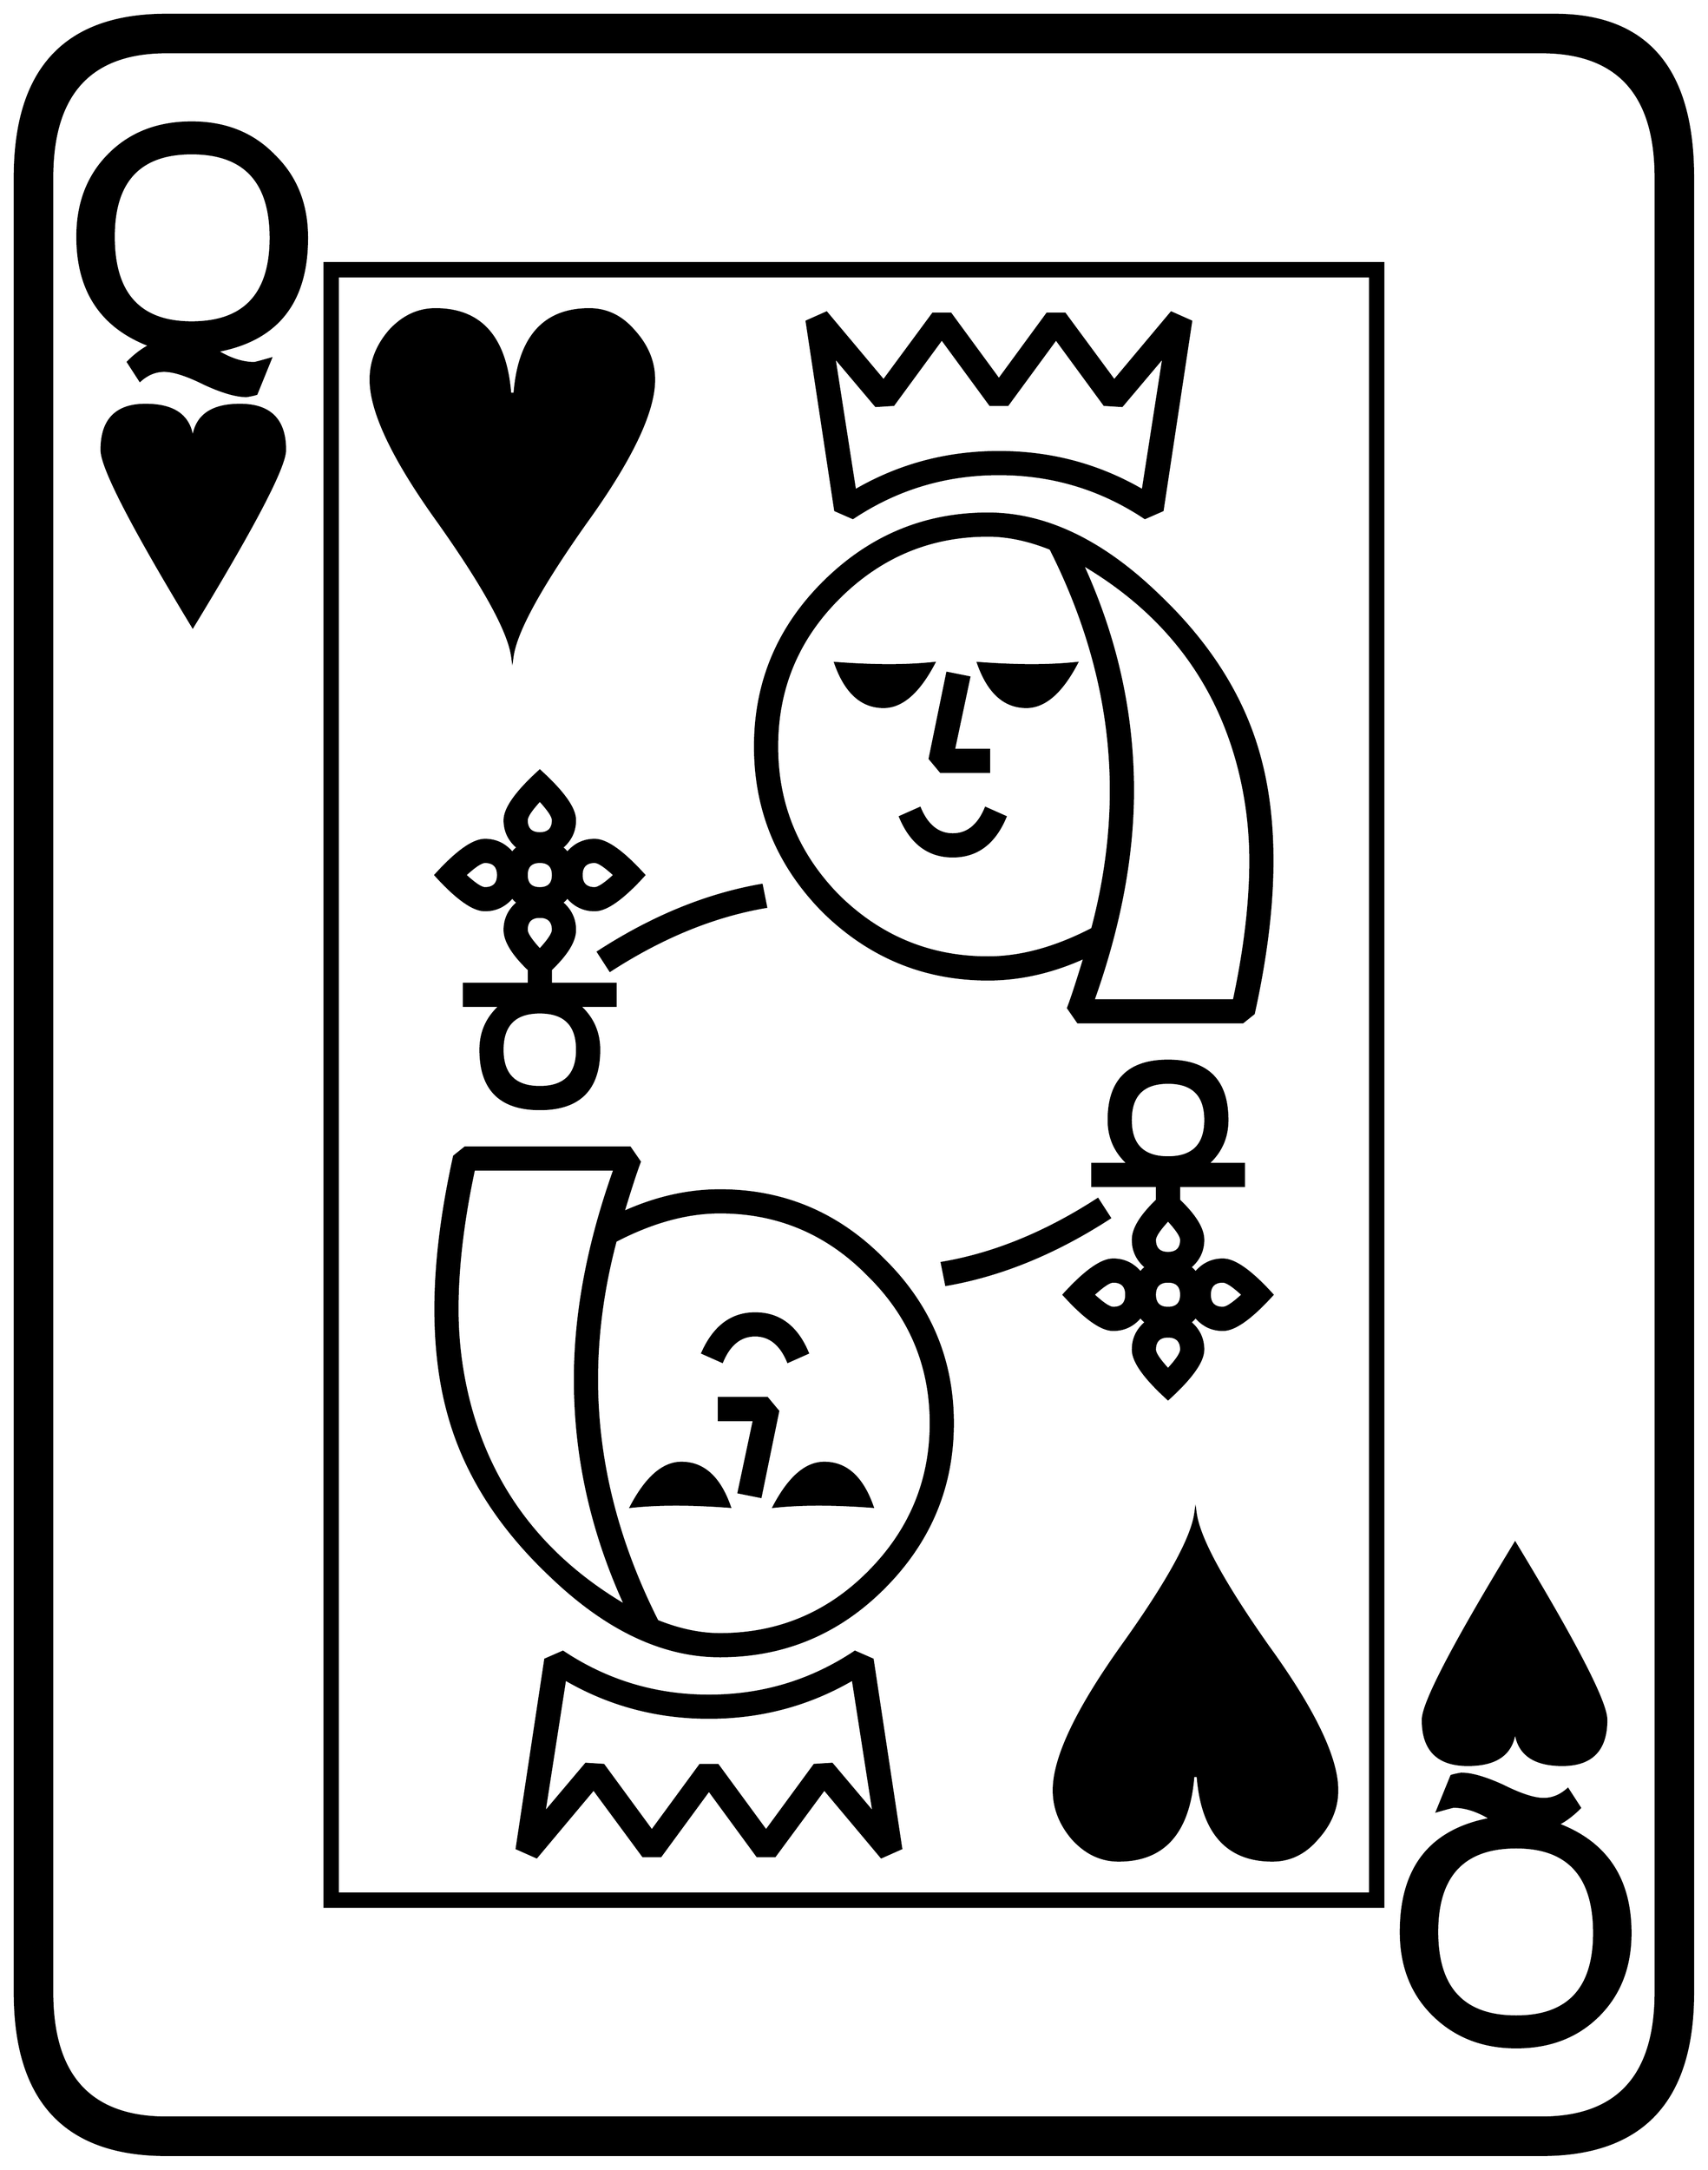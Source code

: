 


\begin{tikzpicture}[y=0.80pt, x=0.80pt, yscale=-1.0, xscale=1.0, inner sep=0pt, outer sep=0pt]
\begin{scope}[shift={(100.0,1706.0)},nonzero rule]
  \path[draw=.,fill=.,line width=1.600pt] (1578.0,244.0) .. controls
    (1578.0,342.667) and (1532.0,392.0) .. (1440.0,392.0) --
    (188.0,392.0) .. controls (96.0,392.0) and (50.0,342.667) ..
    (50.0,244.0) -- (50.0,-1408.0) .. controls (50.0,-1506.667)
    and (96.0,-1556.0) .. (188.0,-1556.0) -- (1452.0,-1556.0) ..
    controls (1536.0,-1556.0) and (1578.0,-1506.667) ..
    (1578.0,-1408.0) -- (1578.0,244.0) -- cycle(1544.0,244.0) --
    (1544.0,-1408.0) .. controls (1544.0,-1484.0) and
    (1509.333,-1522.0) .. (1440.0,-1522.0) -- (188.0,-1522.0) ..
    controls (118.667,-1522.0) and (84.0,-1484.0) ..
    (84.0,-1408.0) -- (84.0,244.0) .. controls (84.0,320.0) and
    (118.667,358.0) .. (188.0,358.0) -- (1440.0,358.0) .. controls
    (1509.333,358.0) and (1544.0,320.0) .. (1544.0,244.0) --
    cycle(316.0,-1353.0) .. controls (316.0,-1294.333) and
    (288.667,-1260.0) .. (234.0,-1250.0) .. controls
    (246.0,-1242.667) and (257.333,-1239.0) .. (268.0,-1239.0) ..
    controls (268.667,-1239.0) and (273.667,-1240.333) ..
    (283.0,-1243.0) -- (270.0,-1211.0) .. controls
    (268.0,-1210.333) and (265.0,-1209.667) .. (261.0,-1209.0) ..
    controls (251.667,-1209.0) and (239.0,-1212.667) ..
    (223.0,-1220.0) .. controls (207.0,-1228.0) and
    (194.667,-1232.0) .. (186.0,-1232.0) .. controls
    (178.0,-1232.0) and (170.667,-1229.0) .. (164.0,-1223.0) --
    (153.0,-1240.0) .. controls (159.667,-1246.667) and
    (166.333,-1251.667) .. (173.0,-1255.0) .. controls
    (129.0,-1271.667) and (107.0,-1304.667) .. (107.0,-1354.0) ..
    controls (107.0,-1384.667) and (116.667,-1409.667) ..
    (136.0,-1429.0) .. controls (155.333,-1448.333) and
    (180.333,-1458.0) .. (211.0,-1458.0) .. controls
    (241.667,-1458.0) and (266.667,-1448.0) .. (286.0,-1428.0) ..
    controls (306.0,-1408.667) and (316.0,-1383.667) ..
    (316.0,-1353.0) -- cycle(1499.0,-4.0) .. controls
    (1499.0,23.333) and (1485.667,37.0) .. (1459.0,37.0) .. controls
    (1430.333,37.0) and (1416.0,24.667) .. (1416.0,0.0) .. controls
    (1416.0,24.667) and (1401.667,37.0) .. (1373.0,37.0) .. controls
    (1345.667,37.0) and (1332.0,23.333) .. (1332.0,-4.0) .. controls
    (1332.0,-19.333) and (1360.0,-73.0) .. (1416.0,-165.0) ..
    controls (1471.333,-73.667) and (1499.0,-20.0) .. (1499.0,-4.0)
    -- cycle(1296.0,166.0) -- (332.0,166.0) -- (332.0,-1330.0)
    -- (1296.0,-1330.0) -- (1296.0,166.0) --
    cycle(296.0,-1160.0) .. controls (296.0,-1144.667) and
    (268.0,-1091.0) .. (212.0,-999.0) .. controls
    (156.667,-1090.333) and (129.0,-1144.0) .. (129.0,-1160.0) ..
    controls (129.0,-1187.333) and (142.333,-1201.0) ..
    (169.0,-1201.0) .. controls (197.667,-1201.0) and
    (212.0,-1188.667) .. (212.0,-1164.0) .. controls
    (212.0,-1188.667) and (226.333,-1201.0) .. (255.0,-1201.0) ..
    controls (282.333,-1201.0) and (296.0,-1187.333) ..
    (296.0,-1160.0) -- cycle(1521.0,190.0) .. controls
    (1521.0,220.667) and (1511.333,245.667) .. (1492.0,265.0) ..
    controls (1472.667,284.333) and (1447.667,294.0) .. (1417.0,294.0)
    .. controls (1386.333,294.0) and (1361.0,284.0) ..
    (1341.0,264.0) .. controls (1321.667,244.667) and (1312.0,219.667)
    .. (1312.0,189.0) .. controls (1312.0,130.333) and
    (1339.333,96.0) .. (1394.0,86.0) .. controls (1382.0,78.667) and
    (1370.667,75.0) .. (1360.0,75.0) .. controls (1359.333,75.0) and
    (1354.333,76.333) .. (1345.0,79.0) -- (1358.0,47.0) .. controls
    (1360.0,46.333) and (1363.0,45.667) .. (1367.0,45.0) .. controls
    (1376.333,45.0) and (1389.0,48.667) .. (1405.0,56.0) .. controls
    (1421.0,64.0) and (1433.333,68.0) .. (1442.0,68.0) .. controls
    (1450.0,68.0) and (1457.333,65.0) .. (1464.0,59.0) --
    (1475.0,76.0) .. controls (1468.333,82.667) and (1461.667,87.667) ..
    (1455.0,91.0) .. controls (1499.0,107.667) and (1521.0,140.667)
    .. (1521.0,190.0) -- cycle(283.0,-1353.0) .. controls
    (283.0,-1404.333) and (259.0,-1430.0) .. (211.0,-1430.0) ..
    controls (163.667,-1430.0) and (140.0,-1404.667) ..
    (140.0,-1354.0) .. controls (140.0,-1302.0) and
    (163.667,-1276.0) .. (211.0,-1276.0) .. controls
    (259.0,-1276.0) and (283.0,-1301.667) .. (283.0,-1353.0) --
    cycle(1284.0,154.0) -- (1284.0,-1318.0) -- (344.0,-1318.0)
    -- (344.0,154.0) -- (1284.0,154.0) -- cycle(1488.0,190.0) ..
    controls (1488.0,138.0) and (1464.333,112.0) .. (1417.0,112.0)
    .. controls (1369.0,112.0) and (1345.0,137.667) ..
    (1345.0,189.0) .. controls (1345.0,240.333) and (1369.0,266.0)
    .. (1417.0,266.0) .. controls (1464.333,266.0) and
    (1488.0,240.667) .. (1488.0,190.0) -- cycle(1121.0,-1277.0) --
    (1095.0,-1105.0) -- (1079.0,-1098.0) .. controls
    (1039.0,-1124.667) and (994.667,-1138.0) .. (946.0,-1138.0) ..
    controls (897.333,-1138.0) and (853.0,-1124.667) ..
    (813.0,-1098.0) -- (797.0,-1105.0) -- (771.0,-1277.0) --
    (789.0,-1285.0) -- (841.0,-1223.0) -- (886.0,-1284.0) --
    (902.0,-1284.0) -- (946.0,-1224.0) -- (990.0,-1284.0) --
    (1006.0,-1284.0) -- (1051.0,-1223.0) -- (1103.0,-1285.0) --
    (1121.0,-1277.0) -- cycle(1195.0,-786.0) .. controls
    (1195.0,-744.667) and (1189.333,-698.333) .. (1178.0,-647.0) --
    (1168.0,-639.0) -- (1018.0,-639.0) -- (1009.0,-652.0) ..
    controls (1012.333,-660.667) and (1017.333,-676.0) ..
    (1024.0,-698.0) .. controls (994.667,-684.667) and
    (965.333,-678.0) .. (936.0,-678.0) .. controls (878.0,-678.0)
    and (828.0,-698.667) .. (786.0,-740.0) .. controls
    (744.667,-782.0) and (724.0,-832.0) .. (724.0,-890.0) ..
    controls (724.0,-948.0) and (744.667,-997.667) ..
    (786.0,-1039.0) .. controls (828.0,-1081.0) and
    (878.0,-1102.0) .. (936.0,-1102.0) .. controls
    (988.0,-1102.0) and (1039.333,-1077.667) .. (1090.0,-1029.0) ..
    controls (1137.333,-984.333) and (1168.333,-935.333) ..
    (1183.0,-882.0) .. controls (1191.0,-853.333) and
    (1195.0,-821.333) .. (1195.0,-786.0) -- cycle(632.0,-1224.0)
    .. controls (632.0,-1194.667) and (611.333,-1151.333) ..
    (570.0,-1094.0) .. controls (528.0,-1034.667) and
    (505.667,-993.667) .. (503.0,-971.0) .. controls (500.333,-993.667)
    and (478.0,-1034.667) .. (436.0,-1094.0) .. controls
    (394.667,-1151.333) and (374.0,-1194.667) .. (374.0,-1224.0) ..
    controls (374.0,-1240.0) and (379.667,-1254.667) ..
    (391.0,-1268.0) .. controls (403.0,-1281.333) and
    (417.0,-1288.0) .. (433.0,-1288.0) .. controls
    (474.333,-1288.0) and (497.0,-1262.333) .. (501.0,-1211.0) --
    (505.0,-1211.0) .. controls (509.0,-1262.333) and
    (531.667,-1288.0) .. (573.0,-1288.0) .. controls
    (589.0,-1288.0) and (602.667,-1281.333) .. (614.0,-1268.0) ..
    controls (626.0,-1254.667) and (632.0,-1240.0) ..
    (632.0,-1224.0) -- cycle(1195.0,-391.0) .. controls
    (1175.667,-369.667) and (1160.667,-359.0) .. (1150.0,-359.0) ..
    controls (1140.0,-359.0) and (1131.667,-363.0) ..
    (1125.0,-371.0) .. controls (1123.667,-369.0) and
    (1122.0,-367.333) .. (1120.0,-366.0) .. controls
    (1128.0,-359.333) and (1132.0,-351.0) .. (1132.0,-341.0) ..
    controls (1132.0,-330.333) and (1121.333,-315.333) ..
    (1100.0,-296.0) .. controls (1078.667,-315.333) and
    (1068.0,-330.333) .. (1068.0,-341.0) .. controls
    (1068.0,-351.0) and (1072.0,-359.333) .. (1080.0,-366.0) ..
    controls (1078.0,-367.333) and (1076.333,-369.0) ..
    (1075.0,-371.0) .. controls (1068.333,-363.0) and
    (1060.0,-359.0) .. (1050.0,-359.0) .. controls
    (1039.333,-359.0) and (1024.333,-369.667) .. (1005.0,-391.0) ..
    controls (1024.333,-412.333) and (1039.333,-423.0) ..
    (1050.0,-423.0) .. controls (1060.0,-423.0) and
    (1068.333,-419.0) .. (1075.0,-411.0) .. controls
    (1076.333,-413.0) and (1078.0,-414.667) .. (1080.0,-416.0) ..
    controls (1072.0,-422.667) and (1068.0,-431.0) ..
    (1068.0,-441.0) .. controls (1068.0,-451.0) and
    (1075.333,-463.0) .. (1090.0,-477.0) -- (1090.0,-490.0) --
    (1031.0,-490.0) -- (1031.0,-510.0) -- (1064.0,-510.0) ..
    controls (1052.0,-520.667) and (1046.0,-534.0) ..
    (1046.0,-550.0) .. controls (1046.0,-586.0) and
    (1064.0,-604.0) .. (1100.0,-604.0) .. controls
    (1136.0,-604.0) and (1154.0,-586.0) .. (1154.0,-550.0) ..
    controls (1154.0,-534.0) and (1148.0,-520.667) ..
    (1136.0,-510.0) -- (1169.0,-510.0) -- (1169.0,-490.0) --
    (1110.0,-490.0) -- (1110.0,-477.0) .. controls
    (1124.667,-463.0) and (1132.0,-451.0) .. (1132.0,-441.0) ..
    controls (1132.0,-431.0) and (1128.0,-422.667) ..
    (1120.0,-416.0) .. controls (1122.0,-414.667) and
    (1123.667,-413.0) .. (1125.0,-411.0) .. controls
    (1131.667,-419.0) and (1140.0,-423.0) .. (1150.0,-423.0) ..
    controls (1160.667,-423.0) and (1175.667,-412.333) ..
    (1195.0,-391.0) -- cycle(1047.0,-461.0) .. controls
    (997.667,-429.0) and (948.0,-408.667) .. (898.0,-400.0) --
    (894.0,-420.0) .. controls (941.333,-428.0) and (988.667,-447.333)
    .. (1036.0,-478.0) -- (1047.0,-461.0) -- cycle(734.0,-744.0)
    .. controls (686.667,-736.0) and (639.333,-716.667) ..
    (592.0,-686.0) -- (581.0,-703.0) .. controls (630.333,-735.0)
    and (680.0,-755.333) .. (730.0,-764.0) -- (734.0,-744.0) --
    cycle(623.0,-773.0) .. controls (603.667,-751.667) and
    (588.667,-741.0) .. (578.0,-741.0) .. controls (568.0,-741.0)
    and (559.667,-745.0) .. (553.0,-753.0) .. controls
    (551.667,-751.0) and (550.0,-749.333) .. (548.0,-748.0) ..
    controls (556.0,-741.333) and (560.0,-733.0) .. (560.0,-723.0)
    .. controls (560.0,-713.0) and (552.667,-701.0) ..
    (538.0,-687.0) -- (538.0,-674.0) -- (597.0,-674.0) --
    (597.0,-654.0) -- (564.0,-654.0) .. controls (576.0,-643.333)
    and (582.0,-630.0) .. (582.0,-614.0) .. controls
    (582.0,-578.0) and (564.0,-560.0) .. (528.0,-560.0) ..
    controls (492.0,-560.0) and (474.0,-578.0) .. (474.0,-614.0)
    .. controls (474.0,-630.0) and (480.0,-643.333) ..
    (492.0,-654.0) -- (459.0,-654.0) -- (459.0,-674.0) --
    (518.0,-674.0) -- (518.0,-687.0) .. controls (503.333,-701.0)
    and (496.0,-713.0) .. (496.0,-723.0) .. controls
    (496.0,-733.0) and (500.0,-741.333) .. (508.0,-748.0) ..
    controls (506.0,-749.333) and (504.333,-751.0) .. (503.0,-753.0)
    .. controls (496.333,-745.0) and (488.0,-741.0) ..
    (478.0,-741.0) .. controls (467.333,-741.0) and (452.333,-751.667)
    .. (433.0,-773.0) .. controls (452.333,-794.333) and
    (467.333,-805.0) .. (478.0,-805.0) .. controls (488.0,-805.0)
    and (496.333,-801.0) .. (503.0,-793.0) .. controls
    (504.333,-795.0) and (506.0,-796.667) .. (508.0,-798.0) ..
    controls (500.0,-804.667) and (496.0,-813.0) .. (496.0,-823.0)
    .. controls (496.0,-833.667) and (506.667,-848.667) ..
    (528.0,-868.0) .. controls (549.333,-848.667) and (560.0,-833.667)
    .. (560.0,-823.0) .. controls (560.0,-813.0) and
    (556.0,-804.667) .. (548.0,-798.0) .. controls (550.0,-796.667)
    and (551.667,-795.0) .. (553.0,-793.0) .. controls
    (559.667,-801.0) and (568.0,-805.0) .. (578.0,-805.0) ..
    controls (588.667,-805.0) and (603.667,-794.333) .. (623.0,-773.0)
    -- cycle(1254.0,60.0) .. controls (1254.0,76.0) and
    (1248.0,90.667) .. (1236.0,104.0) .. controls (1224.667,117.333)
    and (1211.0,124.0) .. (1195.0,124.0) .. controls
    (1153.667,124.0) and (1131.0,98.333) .. (1127.0,47.0) --
    (1123.0,47.0) .. controls (1119.0,98.333) and (1096.333,124.0)
    .. (1055.0,124.0) .. controls (1039.0,124.0) and
    (1025.0,117.333) .. (1013.0,104.0) .. controls (1001.667,90.667)
    and (996.0,76.0) .. (996.0,60.0) .. controls (996.0,30.667)
    and (1016.667,-13.0) .. (1058.0,-71.0) .. controls
    (1100.0,-129.667) and (1122.333,-170.333) .. (1125.0,-193.0) ..
    controls (1127.667,-170.333) and (1149.667,-129.667) ..
    (1191.0,-71.0) .. controls (1233.0,-13.0) and (1254.0,30.667)
    .. (1254.0,60.0) -- cycle(904.0,-274.0) .. controls
    (904.0,-216.0) and (883.0,-166.0) .. (841.0,-124.0) ..
    controls (799.667,-82.667) and (750.0,-62.0) .. (692.0,-62.0) ..
    controls (640.0,-62.0) and (588.667,-86.333) .. (538.0,-135.0)
    .. controls (490.667,-179.667) and (459.667,-228.667) ..
    (445.0,-282.0) .. controls (437.0,-310.667) and (433.0,-342.667)
    .. (433.0,-378.0) .. controls (433.0,-419.333) and
    (438.667,-465.667) .. (450.0,-517.0) -- (460.0,-525.0) --
    (610.0,-525.0) -- (619.0,-512.0) .. controls (615.667,-503.333)
    and (610.667,-488.0) .. (604.0,-466.0) .. controls
    (633.333,-479.333) and (662.667,-486.0) .. (692.0,-486.0) ..
    controls (750.0,-486.0) and (799.667,-465.0) .. (841.0,-423.0)
    .. controls (883.0,-381.667) and (904.0,-332.0) ..
    (904.0,-274.0) -- cycle(857.0,113.0) -- (839.0,121.0) --
    (787.0,59.0) -- (742.0,120.0) -- (726.0,120.0) --
    (682.0,60.0) -- (638.0,120.0) -- (622.0,120.0) --
    (577.0,59.0) -- (525.0,121.0) -- (507.0,113.0) --
    (533.0,-59.0) -- (549.0,-66.0) .. controls (589.0,-39.333) and
    (633.333,-26.0) .. (682.0,-26.0) .. controls (730.667,-26.0) and
    (775.0,-39.333) .. (815.0,-66.0) -- (831.0,-59.0) --
    (857.0,113.0) -- cycle(1096.0,-1245.0) -- (1058.0,-1200.0)
    -- (1042.0,-1201.0) -- (998.0,-1261.0) -- (954.0,-1201.0) --
    (938.0,-1201.0) -- (894.0,-1261.0) -- (850.0,-1201.0) --
    (834.0,-1200.0) -- (796.0,-1245.0) -- (815.0,-1123.0) ..
    controls (855.0,-1146.333) and (898.667,-1158.0) ..
    (946.0,-1158.0) .. controls (993.333,-1158.0) and
    (1037.0,-1146.333) .. (1077.0,-1123.0) -- (1096.0,-1245.0) --
    cycle(1175.0,-786.0) .. controls (1175.0,-816.667) and
    (1171.0,-846.667) .. (1163.0,-876.0) .. controls
    (1141.667,-953.333) and (1094.667,-1013.333) .. (1022.0,-1056.0) ..
    controls (1052.667,-989.333) and (1068.0,-920.667) ..
    (1068.0,-850.0) .. controls (1068.0,-790.0) and
    (1056.0,-726.333) .. (1032.0,-659.0) -- (1160.0,-659.0) ..
    controls (1170.0,-705.667) and (1175.0,-748.0) ..
    (1175.0,-786.0) -- cycle(1048.0,-850.0) .. controls
    (1048.0,-924.0) and (1029.667,-997.333) .. (993.0,-1070.0) ..
    controls (973.0,-1078.0) and (954.0,-1082.0) ..
    (936.0,-1082.0) .. controls (883.333,-1082.0) and
    (838.0,-1063.0) .. (800.0,-1025.0) .. controls
    (762.667,-987.667) and (744.0,-942.667) .. (744.0,-890.0) ..
    controls (744.0,-837.333) and (762.667,-792.0) .. (800.0,-754.0)
    .. controls (838.0,-716.667) and (883.333,-698.0) ..
    (936.0,-698.0) .. controls (966.0,-698.0) and (997.667,-706.667)
    .. (1031.0,-724.0) .. controls (1042.333,-766.667) and
    (1048.0,-808.667) .. (1048.0,-850.0) -- cycle(1134.0,-550.0)
    .. controls (1134.0,-572.667) and (1122.667,-584.0) ..
    (1100.0,-584.0) .. controls (1077.333,-584.0) and
    (1066.0,-572.667) .. (1066.0,-550.0) .. controls
    (1066.0,-527.333) and (1077.333,-516.0) .. (1100.0,-516.0) ..
    controls (1122.667,-516.0) and (1134.0,-527.333) ..
    (1134.0,-550.0) -- cycle(1112.0,-441.0) .. controls
    (1112.0,-444.333) and (1108.0,-450.333) .. (1100.0,-459.0) ..
    controls (1092.0,-450.333) and (1088.0,-444.333) ..
    (1088.0,-441.0) .. controls (1088.0,-433.0) and
    (1092.0,-429.0) .. (1100.0,-429.0) .. controls
    (1108.0,-429.0) and (1112.0,-433.0) .. (1112.0,-441.0) --
    cycle(1168.0,-391.0) .. controls (1159.333,-399.0) and
    (1153.333,-403.0) .. (1150.0,-403.0) .. controls
    (1142.0,-403.0) and (1138.0,-399.0) .. (1138.0,-391.0) ..
    controls (1138.0,-383.0) and (1142.0,-379.0) ..
    (1150.0,-379.0) .. controls (1153.333,-379.0) and
    (1159.333,-383.0) .. (1168.0,-391.0) -- cycle(1112.0,-391.0)
    .. controls (1112.0,-399.0) and (1108.0,-403.0) ..
    (1100.0,-403.0) .. controls (1092.0,-403.0) and
    (1088.0,-399.0) .. (1088.0,-391.0) .. controls
    (1088.0,-383.0) and (1092.0,-379.0) .. (1100.0,-379.0) ..
    controls (1108.0,-379.0) and (1112.0,-383.0) ..
    (1112.0,-391.0) -- cycle(1062.0,-391.0) .. controls
    (1062.0,-399.0) and (1058.0,-403.0) .. (1050.0,-403.0) ..
    controls (1046.667,-403.0) and (1040.667,-399.0) ..
    (1032.0,-391.0) .. controls (1040.667,-383.0) and
    (1046.667,-379.0) .. (1050.0,-379.0) .. controls
    (1058.0,-379.0) and (1062.0,-383.0) .. (1062.0,-391.0) --
    cycle(1112.0,-341.0) .. controls (1112.0,-349.0) and
    (1108.0,-353.0) .. (1100.0,-353.0) .. controls
    (1092.0,-353.0) and (1088.0,-349.0) .. (1088.0,-341.0) ..
    controls (1088.0,-337.667) and (1092.0,-331.667) ..
    (1100.0,-323.0) .. controls (1108.0,-331.667) and
    (1112.0,-337.667) .. (1112.0,-341.0) -- cycle(540.0,-823.0) ..
    controls (540.0,-826.333) and (536.0,-832.333) .. (528.0,-841.0)
    .. controls (520.0,-832.333) and (516.0,-826.333) ..
    (516.0,-823.0) .. controls (516.0,-815.0) and (520.0,-811.0)
    .. (528.0,-811.0) .. controls (536.0,-811.0) and
    (540.0,-815.0) .. (540.0,-823.0) -- cycle(596.0,-773.0) ..
    controls (587.333,-781.0) and (581.333,-785.0) .. (578.0,-785.0)
    .. controls (570.0,-785.0) and (566.0,-781.0) ..
    (566.0,-773.0) .. controls (566.0,-765.0) and (570.0,-761.0)
    .. (578.0,-761.0) .. controls (581.333,-761.0) and
    (587.333,-765.0) .. (596.0,-773.0) -- cycle(540.0,-773.0) ..
    controls (540.0,-781.0) and (536.0,-785.0) .. (528.0,-785.0)
    .. controls (520.0,-785.0) and (516.0,-781.0) ..
    (516.0,-773.0) .. controls (516.0,-765.0) and (520.0,-761.0)
    .. (528.0,-761.0) .. controls (536.0,-761.0) and
    (540.0,-765.0) .. (540.0,-773.0) -- cycle(490.0,-773.0) ..
    controls (490.0,-781.0) and (486.0,-785.0) .. (478.0,-785.0)
    .. controls (474.667,-785.0) and (468.667,-781.0) ..
    (460.0,-773.0) .. controls (468.667,-765.0) and (474.667,-761.0)
    .. (478.0,-761.0) .. controls (486.0,-761.0) and
    (490.0,-765.0) .. (490.0,-773.0) -- cycle(540.0,-723.0) ..
    controls (540.0,-731.0) and (536.0,-735.0) .. (528.0,-735.0)
    .. controls (520.0,-735.0) and (516.0,-731.0) ..
    (516.0,-723.0) .. controls (516.0,-719.667) and (520.0,-713.667)
    .. (528.0,-705.0) .. controls (536.0,-713.667) and
    (540.0,-719.667) .. (540.0,-723.0) -- cycle(562.0,-614.0) ..
    controls (562.0,-636.667) and (550.667,-648.0) .. (528.0,-648.0)
    .. controls (505.333,-648.0) and (494.0,-636.667) ..
    (494.0,-614.0) .. controls (494.0,-591.333) and (505.333,-580.0)
    .. (528.0,-580.0) .. controls (550.667,-580.0) and
    (562.0,-591.333) .. (562.0,-614.0) -- cycle(884.0,-274.0) ..
    controls (884.0,-326.667) and (865.0,-371.667) .. (827.0,-409.0)
    .. controls (789.667,-447.0) and (744.667,-466.0) ..
    (692.0,-466.0) .. controls (662.0,-466.0) and (630.333,-457.333)
    .. (597.0,-440.0) .. controls (585.667,-397.333) and
    (580.0,-355.333) .. (580.0,-314.0) .. controls (580.0,-240.0)
    and (598.333,-166.667) .. (635.0,-94.0) .. controls
    (655.0,-86.0) and (674.0,-82.0) .. (692.0,-82.0) .. controls
    (744.667,-82.0) and (789.667,-100.667) .. (827.0,-138.0) ..
    controls (865.0,-176.0) and (884.0,-221.333) .. (884.0,-274.0)
    -- cycle(606.0,-108.0) .. controls (575.333,-174.667) and
    (560.0,-243.333) .. (560.0,-314.0) .. controls (560.0,-374.0)
    and (572.0,-437.667) .. (596.0,-505.0) -- (468.0,-505.0) ..
    controls (458.0,-458.333) and (453.0,-416.0) .. (453.0,-378.0)
    .. controls (453.0,-347.333) and (457.0,-317.333) ..
    (465.0,-288.0) .. controls (486.333,-210.667) and (533.333,-150.667)
    .. (606.0,-108.0) -- cycle(832.0,81.0) -- (813.0,-41.0) ..
    controls (773.0,-17.667) and (729.333,-6.0) .. (682.0,-6.0) ..
    controls (634.667,-6.0) and (591.0,-17.667) .. (551.0,-41.0) --
    (532.0,81.0) -- (570.0,36.0) -- (586.0,37.0) --
    (630.0,97.0) -- (674.0,37.0) -- (690.0,37.0) --
    (734.0,97.0) -- (778.0,37.0) -- (794.0,36.0) --
    (832.0,81.0) -- cycle(1017.0,-966.0) .. controls
    (1003.0,-939.333) and (987.667,-926.0) .. (971.0,-926.0) ..
    controls (951.0,-926.0) and (936.333,-939.333) .. (927.0,-966.0)
    .. controls (962.333,-963.333) and (992.333,-963.333) ..
    (1017.0,-966.0) -- cycle(937.0,-867.0) -- (893.0,-867.0) --
    (883.0,-879.0) -- (899.0,-957.0) -- (919.0,-953.0) --
    (905.0,-887.0) -- (937.0,-887.0) -- (937.0,-867.0) --
    cycle(887.0,-966.0) .. controls (873.0,-939.333) and
    (857.667,-926.0) .. (841.0,-926.0) .. controls (821.0,-926.0)
    and (806.333,-939.333) .. (797.0,-966.0) .. controls
    (832.333,-963.333) and (862.333,-963.333) .. (887.0,-966.0) --
    cycle(952.0,-826.0) .. controls (942.0,-802.0) and
    (926.0,-790.0) .. (904.0,-790.0) .. controls (882.0,-790.0)
    and (866.0,-802.0) .. (856.0,-826.0) -- (874.0,-834.0) ..
    controls (880.667,-818.0) and (890.667,-810.0) .. (904.0,-810.0)
    .. controls (917.333,-810.0) and (927.333,-818.0) ..
    (934.0,-834.0) -- (952.0,-826.0) -- cycle(772.0,-338.0) --
    (754.0,-330.0) .. controls (747.333,-346.0) and (737.333,-354.0)
    .. (724.0,-354.0) .. controls (710.667,-354.0) and
    (700.667,-346.0) .. (694.0,-330.0) -- (676.0,-338.0) ..
    controls (686.667,-362.0) and (702.667,-374.0) .. (724.0,-374.0)
    .. controls (746.0,-374.0) and (762.0,-362.0) ..
    (772.0,-338.0) -- cycle(831.0,-198.0) .. controls
    (795.667,-200.667) and (765.667,-200.667) .. (741.0,-198.0) ..
    controls (755.0,-224.667) and (770.333,-238.0) .. (787.0,-238.0)
    .. controls (807.0,-238.0) and (821.667,-224.667) ..
    (831.0,-198.0) -- cycle(745.0,-285.0) -- (729.0,-207.0) --
    (709.0,-211.0) -- (723.0,-277.0) -- (691.0,-277.0) --
    (691.0,-297.0) -- (735.0,-297.0) -- (745.0,-285.0) --
    cycle(701.0,-198.0) .. controls (665.667,-200.667) and
    (635.667,-200.667) .. (611.0,-198.0) .. controls (625.0,-224.667)
    and (640.333,-238.0) .. (657.0,-238.0) .. controls
    (677.0,-238.0) and (691.667,-224.667) .. (701.0,-198.0) --
    cycle;
\end{scope}

\end{tikzpicture}

